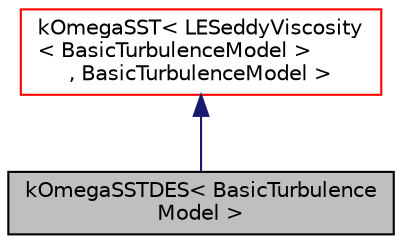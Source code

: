 digraph "kOmegaSSTDES&lt; BasicTurbulenceModel &gt;"
{
  bgcolor="transparent";
  edge [fontname="Helvetica",fontsize="10",labelfontname="Helvetica",labelfontsize="10"];
  node [fontname="Helvetica",fontsize="10",shape=record];
  Node0 [label="kOmegaSSTDES\< BasicTurbulence\lModel \>",height=0.2,width=0.4,color="black", fillcolor="grey75", style="filled", fontcolor="black"];
  Node1 -> Node0 [dir="back",color="midnightblue",fontsize="10",style="solid",fontname="Helvetica"];
  Node1 [label="kOmegaSST\< LESeddyViscosity\l\< BasicTurbulenceModel \>\l, BasicTurbulenceModel \>",height=0.2,width=0.4,color="red",URL="$a32117.html"];
}
